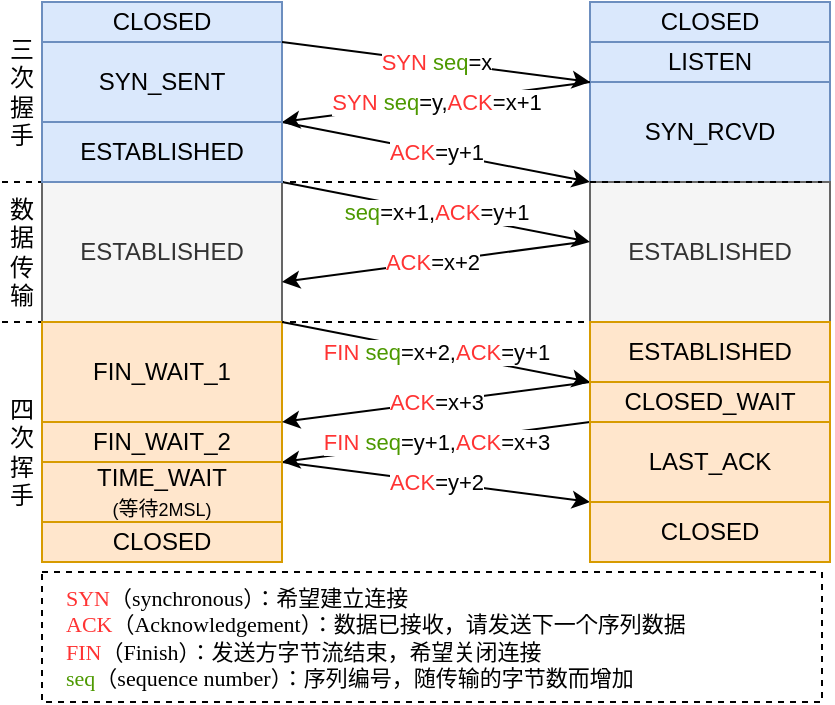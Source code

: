 <mxfile version="20.4.0" type="github">
  <diagram id="U4iVKpF0wCfnUkFfjQ_V" name="第 1 页">
    <mxGraphModel dx="757" dy="471" grid="1" gridSize="10" guides="1" tooltips="1" connect="1" arrows="1" fold="1" page="1" pageScale="1" pageWidth="827" pageHeight="1169" math="0" shadow="0">
      <root>
        <mxCell id="0" />
        <mxCell id="1" parent="0" />
        <mxCell id="OuIgDDW4kMaR_B51C9q3-41" value="" style="rounded=0;whiteSpace=wrap;html=1;fontSize=11;fontColor=#FF3333;dashed=1;" vertex="1" parent="1">
          <mxGeometry x="140" y="445" width="390" height="65" as="geometry" />
        </mxCell>
        <mxCell id="OuIgDDW4kMaR_B51C9q3-1" value="CLOSED" style="rounded=0;whiteSpace=wrap;html=1;fillColor=#dae8fc;strokeColor=#6c8ebf;" vertex="1" parent="1">
          <mxGeometry x="140" y="160" width="120" height="20" as="geometry" />
        </mxCell>
        <mxCell id="OuIgDDW4kMaR_B51C9q3-2" value="SYN_SENT" style="rounded=0;whiteSpace=wrap;html=1;fillColor=#dae8fc;strokeColor=#6c8ebf;" vertex="1" parent="1">
          <mxGeometry x="140" y="180" width="120" height="40" as="geometry" />
        </mxCell>
        <mxCell id="OuIgDDW4kMaR_B51C9q3-3" value="CLOSED" style="rounded=0;whiteSpace=wrap;html=1;fillColor=#dae8fc;strokeColor=#6c8ebf;" vertex="1" parent="1">
          <mxGeometry x="414" y="160" width="120" height="20" as="geometry" />
        </mxCell>
        <mxCell id="OuIgDDW4kMaR_B51C9q3-4" value="LISTEN" style="rounded=0;whiteSpace=wrap;html=1;fillColor=#dae8fc;strokeColor=#6c8ebf;" vertex="1" parent="1">
          <mxGeometry x="414" y="180" width="120" height="20" as="geometry" />
        </mxCell>
        <mxCell id="OuIgDDW4kMaR_B51C9q3-5" value="SYN_RCVD" style="rounded=0;whiteSpace=wrap;html=1;fillColor=#dae8fc;strokeColor=#6c8ebf;" vertex="1" parent="1">
          <mxGeometry x="414" y="200" width="120" height="50" as="geometry" />
        </mxCell>
        <mxCell id="OuIgDDW4kMaR_B51C9q3-6" value="&lt;font color=&quot;#ff3333&quot;&gt;SYN&lt;/font&gt; &lt;font color=&quot;#4d9900&quot;&gt;seq&lt;/font&gt;=x" style="endArrow=classic;html=1;rounded=0;exitX=1;exitY=0;exitDx=0;exitDy=0;entryX=0;entryY=0;entryDx=0;entryDy=0;" edge="1" parent="1" source="OuIgDDW4kMaR_B51C9q3-2" target="OuIgDDW4kMaR_B51C9q3-5">
          <mxGeometry width="50" height="50" relative="1" as="geometry">
            <mxPoint x="330" y="200" as="sourcePoint" />
            <mxPoint x="410" y="220" as="targetPoint" />
          </mxGeometry>
        </mxCell>
        <mxCell id="OuIgDDW4kMaR_B51C9q3-9" value="&lt;font color=&quot;#ff3333&quot;&gt;SYN&lt;/font&gt; &lt;font color=&quot;#4d9900&quot;&gt;seq&lt;/font&gt;=y,&lt;font color=&quot;#ff3333&quot;&gt;ACK&lt;/font&gt;=x+1" style="endArrow=classic;html=1;rounded=0;entryX=1;entryY=1;entryDx=0;entryDy=0;exitX=0;exitY=0;exitDx=0;exitDy=0;" edge="1" parent="1" source="OuIgDDW4kMaR_B51C9q3-5" target="OuIgDDW4kMaR_B51C9q3-2">
          <mxGeometry width="50" height="50" relative="1" as="geometry">
            <mxPoint x="410" y="190" as="sourcePoint" />
            <mxPoint x="400" y="280" as="targetPoint" />
          </mxGeometry>
        </mxCell>
        <mxCell id="OuIgDDW4kMaR_B51C9q3-11" value="&lt;font color=&quot;#ff3333&quot;&gt;ACK&lt;/font&gt;=y+1" style="endArrow=classic;html=1;rounded=0;exitX=1;exitY=1;exitDx=0;exitDy=0;entryX=0;entryY=1;entryDx=0;entryDy=0;" edge="1" parent="1" source="OuIgDDW4kMaR_B51C9q3-2" target="OuIgDDW4kMaR_B51C9q3-5">
          <mxGeometry width="50" height="50" relative="1" as="geometry">
            <mxPoint x="290" y="300" as="sourcePoint" />
            <mxPoint x="340" y="250" as="targetPoint" />
          </mxGeometry>
        </mxCell>
        <mxCell id="OuIgDDW4kMaR_B51C9q3-12" value="ESTABLISHED" style="rounded=0;whiteSpace=wrap;html=1;fillColor=#f5f5f5;fontColor=#333333;strokeColor=#666666;" vertex="1" parent="1">
          <mxGeometry x="140" y="250" width="120" height="70" as="geometry" />
        </mxCell>
        <mxCell id="OuIgDDW4kMaR_B51C9q3-13" value="ESTABLISHED" style="rounded=0;whiteSpace=wrap;html=1;fillColor=#f5f5f5;fontColor=#333333;strokeColor=#666666;" vertex="1" parent="1">
          <mxGeometry x="414" y="250" width="120" height="70" as="geometry" />
        </mxCell>
        <mxCell id="OuIgDDW4kMaR_B51C9q3-16" value="&lt;font color=&quot;#4d9900&quot;&gt;seq&lt;/font&gt;=x+1,&lt;font color=&quot;#ff3333&quot;&gt;ACK&lt;/font&gt;=y+1" style="endArrow=classic;html=1;rounded=0;exitX=1;exitY=1;exitDx=0;exitDy=0;entryX=0;entryY=1;entryDx=0;entryDy=0;" edge="1" parent="1">
          <mxGeometry width="50" height="50" relative="1" as="geometry">
            <mxPoint x="260" y="250" as="sourcePoint" />
            <mxPoint x="414" y="280.0" as="targetPoint" />
          </mxGeometry>
        </mxCell>
        <mxCell id="OuIgDDW4kMaR_B51C9q3-17" value="&lt;font color=&quot;#ff3333&quot;&gt;ACK&lt;/font&gt;=x+2" style="endArrow=classic;html=1;rounded=0;" edge="1" parent="1">
          <mxGeometry width="50" height="50" relative="1" as="geometry">
            <mxPoint x="410" y="280" as="sourcePoint" />
            <mxPoint x="260" y="300" as="targetPoint" />
          </mxGeometry>
        </mxCell>
        <mxCell id="OuIgDDW4kMaR_B51C9q3-18" value="" style="endArrow=none;dashed=1;html=1;rounded=0;" edge="1" parent="1">
          <mxGeometry width="50" height="50" relative="1" as="geometry">
            <mxPoint x="120" y="250" as="sourcePoint" />
            <mxPoint x="530" y="250" as="targetPoint" />
          </mxGeometry>
        </mxCell>
        <mxCell id="OuIgDDW4kMaR_B51C9q3-20" value="ESTABLISHED" style="rounded=0;whiteSpace=wrap;html=1;fillColor=#dae8fc;strokeColor=#6c8ebf;" vertex="1" parent="1">
          <mxGeometry x="140" y="220" width="120" height="30" as="geometry" />
        </mxCell>
        <mxCell id="OuIgDDW4kMaR_B51C9q3-21" value="三次握手" style="text;html=1;strokeColor=none;fillColor=none;align=center;verticalAlign=middle;whiteSpace=wrap;rounded=0;" vertex="1" parent="1">
          <mxGeometry x="120" y="190" width="20" height="30" as="geometry" />
        </mxCell>
        <mxCell id="OuIgDDW4kMaR_B51C9q3-22" value="" style="endArrow=none;dashed=1;html=1;rounded=0;entryX=1;entryY=0;entryDx=0;entryDy=0;" edge="1" parent="1" target="OuIgDDW4kMaR_B51C9q3-26">
          <mxGeometry width="50" height="50" relative="1" as="geometry">
            <mxPoint x="120" y="320" as="sourcePoint" />
            <mxPoint x="550" y="320" as="targetPoint" />
          </mxGeometry>
        </mxCell>
        <mxCell id="OuIgDDW4kMaR_B51C9q3-23" value="数据传输" style="text;html=1;strokeColor=none;fillColor=none;align=center;verticalAlign=middle;whiteSpace=wrap;rounded=0;" vertex="1" parent="1">
          <mxGeometry x="120" y="270" width="20" height="30" as="geometry" />
        </mxCell>
        <mxCell id="OuIgDDW4kMaR_B51C9q3-24" value="FIN_WAIT_1" style="rounded=0;whiteSpace=wrap;html=1;fillColor=#ffe6cc;strokeColor=#d79b00;" vertex="1" parent="1">
          <mxGeometry x="140" y="320" width="120" height="50" as="geometry" />
        </mxCell>
        <mxCell id="OuIgDDW4kMaR_B51C9q3-25" value="FIN_WAIT_2" style="rounded=0;whiteSpace=wrap;html=1;fillColor=#ffe6cc;strokeColor=#d79b00;" vertex="1" parent="1">
          <mxGeometry x="140" y="370" width="120" height="20" as="geometry" />
        </mxCell>
        <mxCell id="OuIgDDW4kMaR_B51C9q3-26" value="ESTABLISHED" style="rounded=0;whiteSpace=wrap;html=1;fillColor=#ffe6cc;strokeColor=#d79b00;" vertex="1" parent="1">
          <mxGeometry x="414" y="320" width="120" height="30" as="geometry" />
        </mxCell>
        <mxCell id="OuIgDDW4kMaR_B51C9q3-27" value="&lt;font color=&quot;#ff3333&quot;&gt;FIN&lt;/font&gt; &lt;font color=&quot;#4d9900&quot;&gt;seq&lt;/font&gt;=x+2,&lt;font color=&quot;#ff3333&quot;&gt;ACK&lt;/font&gt;=y+1" style="endArrow=classic;html=1;rounded=0;entryX=0;entryY=1;entryDx=0;entryDy=0;" edge="1" parent="1" target="OuIgDDW4kMaR_B51C9q3-26">
          <mxGeometry width="50" height="50" relative="1" as="geometry">
            <mxPoint x="260" y="320" as="sourcePoint" />
            <mxPoint x="330" y="360" as="targetPoint" />
          </mxGeometry>
        </mxCell>
        <mxCell id="OuIgDDW4kMaR_B51C9q3-29" value="&lt;font color=&quot;#ff3333&quot;&gt;ACK&lt;/font&gt;=x+3" style="endArrow=classic;html=1;rounded=0;exitX=0;exitY=1;exitDx=0;exitDy=0;entryX=1;entryY=0;entryDx=0;entryDy=0;" edge="1" parent="1" source="OuIgDDW4kMaR_B51C9q3-26" target="OuIgDDW4kMaR_B51C9q3-25">
          <mxGeometry width="50" height="50" relative="1" as="geometry">
            <mxPoint x="360" y="420" as="sourcePoint" />
            <mxPoint x="410" y="370" as="targetPoint" />
          </mxGeometry>
        </mxCell>
        <mxCell id="OuIgDDW4kMaR_B51C9q3-30" value="CLOSED_WAIT" style="rounded=0;whiteSpace=wrap;html=1;fillColor=#ffe6cc;strokeColor=#d79b00;" vertex="1" parent="1">
          <mxGeometry x="414" y="350" width="120" height="20" as="geometry" />
        </mxCell>
        <mxCell id="OuIgDDW4kMaR_B51C9q3-33" value="&lt;font color=&quot;#ff3333&quot;&gt;FIN&lt;/font&gt; &lt;font color=&quot;#4d9900&quot;&gt;seq&lt;/font&gt;=y+1,&lt;font color=&quot;#ff3333&quot;&gt;ACK&lt;/font&gt;=x+3" style="endArrow=classic;html=1;rounded=0;exitX=0;exitY=1;exitDx=0;exitDy=0;entryX=1;entryY=0;entryDx=0;entryDy=0;" edge="1" parent="1">
          <mxGeometry width="50" height="50" relative="1" as="geometry">
            <mxPoint x="414" y="370" as="sourcePoint" />
            <mxPoint x="260" y="390" as="targetPoint" />
          </mxGeometry>
        </mxCell>
        <mxCell id="OuIgDDW4kMaR_B51C9q3-34" value="LAST_ACK" style="rounded=0;whiteSpace=wrap;html=1;fillColor=#ffe6cc;strokeColor=#d79b00;" vertex="1" parent="1">
          <mxGeometry x="414" y="370" width="120" height="40" as="geometry" />
        </mxCell>
        <mxCell id="OuIgDDW4kMaR_B51C9q3-35" value="&lt;font color=&quot;#ff3333&quot;&gt;ACK&lt;/font&gt;=y+2" style="endArrow=classic;html=1;rounded=0;entryX=0;entryY=1;entryDx=0;entryDy=0;" edge="1" parent="1" target="OuIgDDW4kMaR_B51C9q3-34">
          <mxGeometry width="50" height="50" relative="1" as="geometry">
            <mxPoint x="260" y="390" as="sourcePoint" />
            <mxPoint x="340" y="400" as="targetPoint" />
          </mxGeometry>
        </mxCell>
        <mxCell id="OuIgDDW4kMaR_B51C9q3-36" value="TIME_WAIT&lt;br&gt;&lt;font style=&quot;font-size: 9px;&quot;&gt;(&lt;/font&gt;&lt;font size=&quot;1&quot; style=&quot;&quot;&gt;等待&lt;/font&gt;&lt;font style=&quot;font-size: 9px;&quot;&gt;2MSL)&lt;/font&gt;" style="rounded=0;whiteSpace=wrap;html=1;fillColor=#ffe6cc;strokeColor=#d79b00;" vertex="1" parent="1">
          <mxGeometry x="140" y="390" width="120" height="30" as="geometry" />
        </mxCell>
        <mxCell id="OuIgDDW4kMaR_B51C9q3-37" value="CLOSED" style="rounded=0;whiteSpace=wrap;html=1;fillColor=#ffe6cc;strokeColor=#d79b00;" vertex="1" parent="1">
          <mxGeometry x="140" y="420" width="120" height="20" as="geometry" />
        </mxCell>
        <mxCell id="OuIgDDW4kMaR_B51C9q3-38" value="CLOSED" style="rounded=0;whiteSpace=wrap;html=1;fillColor=#ffe6cc;strokeColor=#d79b00;" vertex="1" parent="1">
          <mxGeometry x="414" y="410" width="120" height="30" as="geometry" />
        </mxCell>
        <mxCell id="OuIgDDW4kMaR_B51C9q3-39" value="四次挥手" style="text;html=1;strokeColor=none;fillColor=none;align=center;verticalAlign=middle;whiteSpace=wrap;rounded=0;" vertex="1" parent="1">
          <mxGeometry x="120" y="370" width="20" height="30" as="geometry" />
        </mxCell>
        <mxCell id="OuIgDDW4kMaR_B51C9q3-40" value="&lt;span style=&quot;font-family: &amp;quot;Source Han Sans CN&amp;quot;; background-color: rgb(255, 255, 255); font-size: 11px;&quot;&gt;&lt;font style=&quot;font-size: 11px;&quot;&gt;&lt;font color=&quot;#ff3333&quot;&gt;SYN&lt;/font&gt;（synchronous）：希望建立连接&amp;nbsp;&lt;/font&gt;&lt;/span&gt;&lt;p style=&quot;box-sizing: border-box; margin: 0px; padding: 0px; font-family: &amp;quot;Source Han Sans CN&amp;quot;; background-color: rgb(255, 255, 255); font-size: 11px;&quot;&gt;&lt;font style=&quot;font-size: 11px;&quot;&gt;&lt;font color=&quot;#ff3333&quot;&gt;ACK&lt;/font&gt;（Acknowledgement）：数据已接收，请发送下一个序列数据&lt;/font&gt;&lt;/p&gt;&lt;p style=&quot;box-sizing: border-box; margin: 0px; padding: 0px; font-family: &amp;quot;Source Han Sans CN&amp;quot;; background-color: rgb(255, 255, 255); font-size: 11px;&quot;&gt;&lt;font style=&quot;font-size: 11px;&quot;&gt;&lt;font color=&quot;#ff3333&quot;&gt;FIN&lt;/font&gt;（Finish）：发送方字节流结束，希望关闭连接&lt;/font&gt;&lt;/p&gt;&lt;p style=&quot;box-sizing: border-box; margin: 0px; padding: 0px; font-family: &amp;quot;Source Han Sans CN&amp;quot;; background-color: rgb(255, 255, 255); font-size: 11px;&quot;&gt;&lt;font style=&quot;font-size: 11px;&quot;&gt;&lt;font color=&quot;#4d9900&quot;&gt;seq&lt;/font&gt;（sequence number）：序列编号，随传输的字节数而增加&lt;/font&gt;&lt;/p&gt;" style="text;html=1;strokeColor=none;fillColor=none;align=left;verticalAlign=middle;whiteSpace=wrap;rounded=0;fontSize=11;" vertex="1" parent="1">
          <mxGeometry x="150" y="462.5" width="370" height="30" as="geometry" />
        </mxCell>
      </root>
    </mxGraphModel>
  </diagram>
</mxfile>
